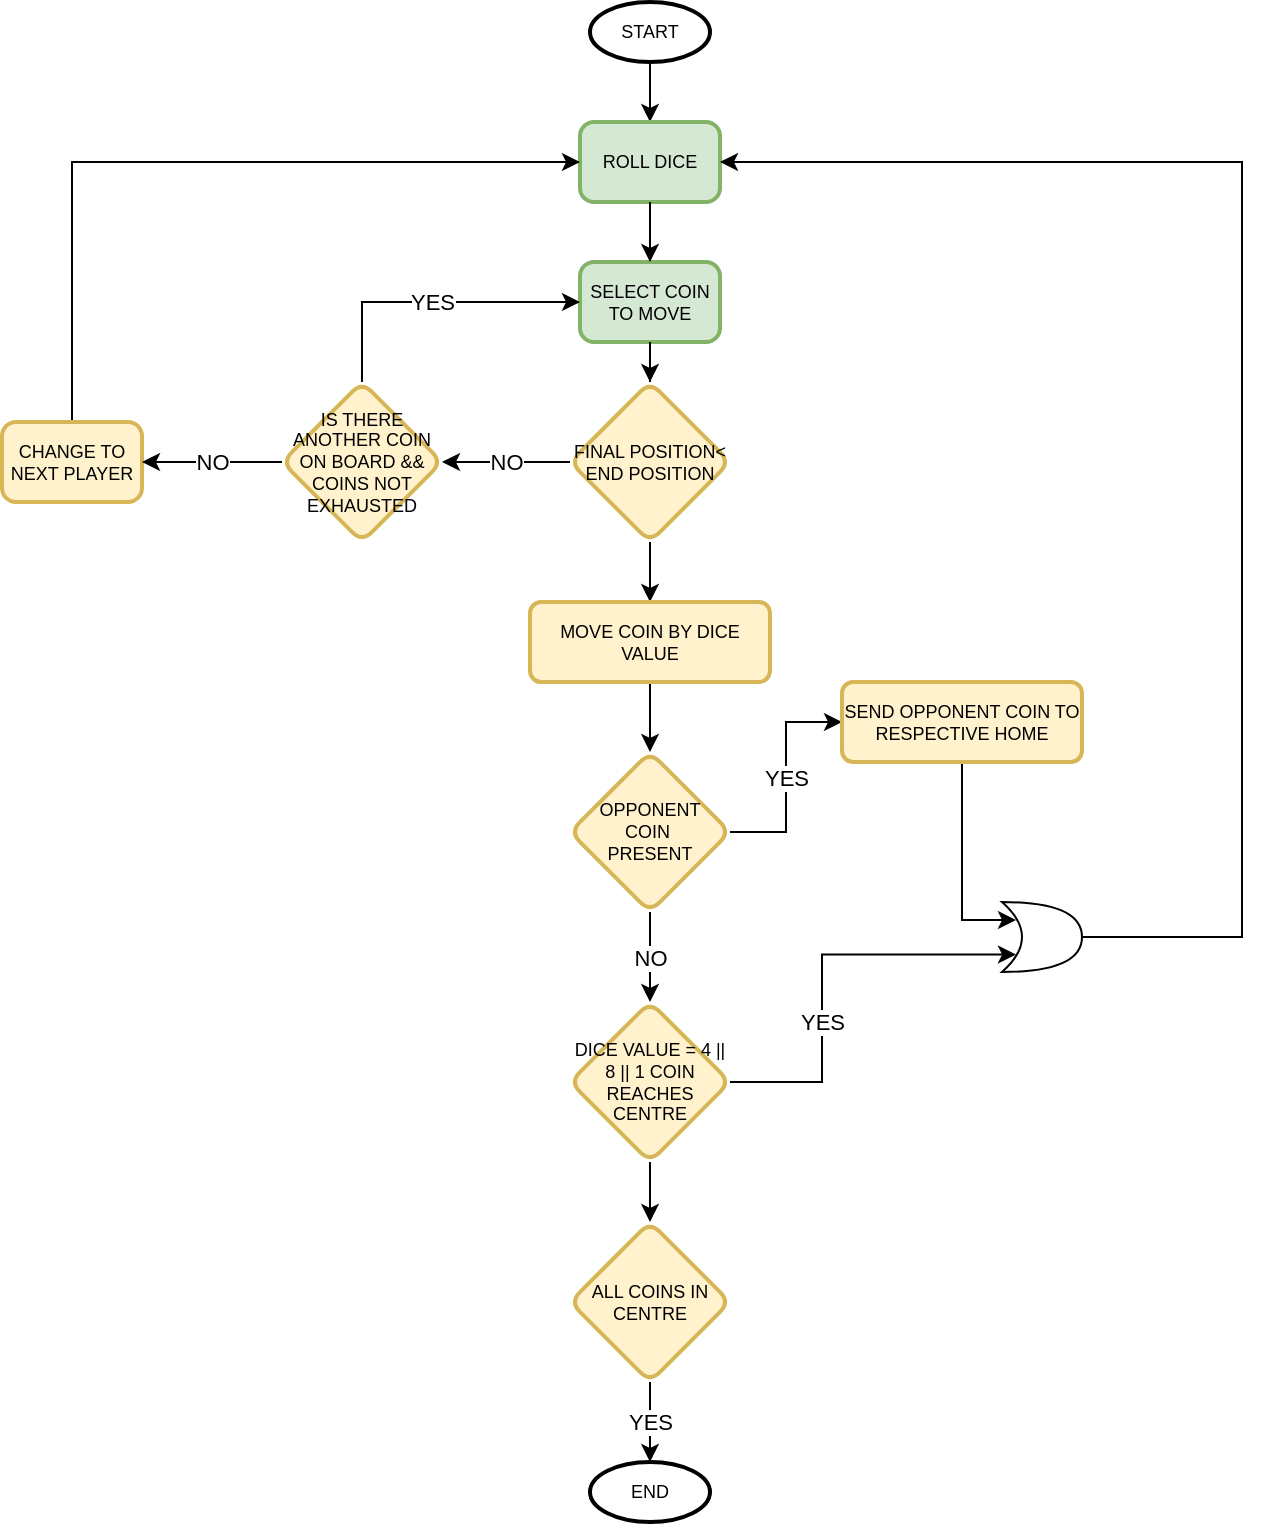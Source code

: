 <mxfile version="14.4.3" type="device"><diagram id="C5RBs43oDa-KdzZeNtuy" name="Page-1"><mxGraphModel dx="677" dy="391" grid="1" gridSize="10" guides="1" tooltips="1" connect="1" arrows="1" fold="1" page="1" pageScale="1" pageWidth="827" pageHeight="1169" math="0" shadow="0"><root><mxCell id="WIyWlLk6GJQsqaUBKTNV-0"/><mxCell id="WIyWlLk6GJQsqaUBKTNV-1" parent="WIyWlLk6GJQsqaUBKTNV-0"/><mxCell id="v7IBuRP4jfwQRJibFm8w-3" value="" style="edgeStyle=orthogonalEdgeStyle;rounded=0;orthogonalLoop=1;jettySize=auto;html=1;fontSize=9;" parent="WIyWlLk6GJQsqaUBKTNV-1" source="v7IBuRP4jfwQRJibFm8w-0" target="v7IBuRP4jfwQRJibFm8w-2" edge="1"><mxGeometry relative="1" as="geometry"/></mxCell><mxCell id="v7IBuRP4jfwQRJibFm8w-0" value="START" style="strokeWidth=2;html=1;shape=mxgraph.flowchart.start_1;whiteSpace=wrap;fontSize=9;" parent="WIyWlLk6GJQsqaUBKTNV-1" vertex="1"><mxGeometry x="464" y="70" width="60" height="30" as="geometry"/></mxCell><mxCell id="v7IBuRP4jfwQRJibFm8w-1" value="END" style="strokeWidth=2;html=1;shape=mxgraph.flowchart.start_1;whiteSpace=wrap;fontSize=9;" parent="WIyWlLk6GJQsqaUBKTNV-1" vertex="1"><mxGeometry x="464" y="800" width="60" height="30" as="geometry"/></mxCell><mxCell id="6S1ilpzGbHOXSXb2C_4W-1" style="edgeStyle=orthogonalEdgeStyle;rounded=0;orthogonalLoop=1;jettySize=auto;html=1;entryX=0.5;entryY=0;entryDx=0;entryDy=0;" edge="1" parent="WIyWlLk6GJQsqaUBKTNV-1" source="6S1ilpzGbHOXSXb2C_4W-4" target="6S1ilpzGbHOXSXb2C_4W-0"><mxGeometry relative="1" as="geometry"/></mxCell><mxCell id="v7IBuRP4jfwQRJibFm8w-2" value="ROLL DICE" style="rounded=1;whiteSpace=wrap;html=1;absoluteArcSize=1;arcSize=14;strokeWidth=2;fillColor=#d5e8d4;strokeColor=#82b366;fontSize=9;" parent="WIyWlLk6GJQsqaUBKTNV-1" vertex="1"><mxGeometry x="459" y="130" width="70" height="40" as="geometry"/></mxCell><mxCell id="6S1ilpzGbHOXSXb2C_4W-52" value="YES" style="edgeStyle=orthogonalEdgeStyle;rounded=0;orthogonalLoop=1;jettySize=auto;html=1;entryX=0.175;entryY=0.75;entryDx=0;entryDy=0;entryPerimeter=0;" edge="1" parent="WIyWlLk6GJQsqaUBKTNV-1" source="Oz2Su5A2mTlKZPIFgI4u-10" target="6S1ilpzGbHOXSXb2C_4W-56"><mxGeometry x="-0.265" relative="1" as="geometry"><mxPoint x="564" y="570" as="targetPoint"/><Array as="points"><mxPoint x="580" y="610"/><mxPoint x="580" y="546"/></Array><mxPoint as="offset"/></mxGeometry></mxCell><mxCell id="6S1ilpzGbHOXSXb2C_4W-55" value="" style="edgeStyle=orthogonalEdgeStyle;rounded=0;orthogonalLoop=1;jettySize=auto;html=1;" edge="1" parent="WIyWlLk6GJQsqaUBKTNV-1" source="Oz2Su5A2mTlKZPIFgI4u-10" target="6S1ilpzGbHOXSXb2C_4W-19"><mxGeometry relative="1" as="geometry"/></mxCell><mxCell id="Oz2Su5A2mTlKZPIFgI4u-10" value="DICE VALUE = 4 || 8 || 1 COIN REACHES CENTRE" style="rhombus;whiteSpace=wrap;html=1;rounded=1;strokeWidth=2;arcSize=14;fillColor=#fff2cc;strokeColor=#d6b656;fontSize=9;" parent="WIyWlLk6GJQsqaUBKTNV-1" vertex="1"><mxGeometry x="454" y="570" width="80" height="80" as="geometry"/></mxCell><mxCell id="6S1ilpzGbHOXSXb2C_4W-58" style="edgeStyle=orthogonalEdgeStyle;rounded=0;orthogonalLoop=1;jettySize=auto;html=1;entryX=0;entryY=0.5;entryDx=0;entryDy=0;" edge="1" parent="WIyWlLk6GJQsqaUBKTNV-1" source="Oz2Su5A2mTlKZPIFgI4u-15" target="v7IBuRP4jfwQRJibFm8w-2"><mxGeometry relative="1" as="geometry"><Array as="points"><mxPoint x="205" y="150"/></Array></mxGeometry></mxCell><mxCell id="Oz2Su5A2mTlKZPIFgI4u-15" value="CHANGE TO NEXT PLAYER" style="rounded=1;whiteSpace=wrap;html=1;absoluteArcSize=1;arcSize=14;strokeWidth=2;fillColor=#fff2cc;strokeColor=#d6b656;fontSize=9;" parent="WIyWlLk6GJQsqaUBKTNV-1" vertex="1"><mxGeometry x="170" y="280" width="70" height="40" as="geometry"/></mxCell><mxCell id="6S1ilpzGbHOXSXb2C_4W-14" value="" style="edgeStyle=orthogonalEdgeStyle;rounded=0;orthogonalLoop=1;jettySize=auto;html=1;" edge="1" parent="WIyWlLk6GJQsqaUBKTNV-1" source="6S1ilpzGbHOXSXb2C_4W-0" target="6S1ilpzGbHOXSXb2C_4W-13"><mxGeometry relative="1" as="geometry"/></mxCell><mxCell id="6S1ilpzGbHOXSXb2C_4W-0" value="MOVE COIN BY DICE VALUE" style="whiteSpace=wrap;html=1;rounded=1;fontSize=9;strokeColor=#d6b656;strokeWidth=2;fillColor=#fff2cc;arcSize=14;" vertex="1" parent="WIyWlLk6GJQsqaUBKTNV-1"><mxGeometry x="434" y="370" width="120" height="40" as="geometry"/></mxCell><mxCell id="6S1ilpzGbHOXSXb2C_4W-7" value="SELECT COIN TO MOVE" style="rounded=1;whiteSpace=wrap;html=1;absoluteArcSize=1;arcSize=14;strokeWidth=2;fillColor=#d5e8d4;strokeColor=#82b366;fontSize=9;" vertex="1" parent="WIyWlLk6GJQsqaUBKTNV-1"><mxGeometry x="459" y="200" width="70" height="40" as="geometry"/></mxCell><mxCell id="6S1ilpzGbHOXSXb2C_4W-8" style="edgeStyle=orthogonalEdgeStyle;rounded=0;orthogonalLoop=1;jettySize=auto;html=1;entryX=0.5;entryY=0;entryDx=0;entryDy=0;" edge="1" parent="WIyWlLk6GJQsqaUBKTNV-1" source="v7IBuRP4jfwQRJibFm8w-2" target="6S1ilpzGbHOXSXb2C_4W-7"><mxGeometry relative="1" as="geometry"><mxPoint x="494" y="170" as="sourcePoint"/><mxPoint x="494" y="310" as="targetPoint"/></mxGeometry></mxCell><mxCell id="6S1ilpzGbHOXSXb2C_4W-31" value="NO" style="edgeStyle=orthogonalEdgeStyle;rounded=0;orthogonalLoop=1;jettySize=auto;html=1;entryX=1;entryY=0.5;entryDx=0;entryDy=0;" edge="1" parent="WIyWlLk6GJQsqaUBKTNV-1" source="6S1ilpzGbHOXSXb2C_4W-4" target="6S1ilpzGbHOXSXb2C_4W-32"><mxGeometry relative="1" as="geometry"><mxPoint x="390" y="300" as="targetPoint"/></mxGeometry></mxCell><mxCell id="6S1ilpzGbHOXSXb2C_4W-4" value="FINAL POSITION&amp;lt; END POSITION" style="rhombus;whiteSpace=wrap;html=1;rounded=1;strokeColor=#d6b656;strokeWidth=2;fillColor=#fff2cc;arcSize=14;fontSize=9;" vertex="1" parent="WIyWlLk6GJQsqaUBKTNV-1"><mxGeometry x="454" y="260" width="80" height="80" as="geometry"/></mxCell><mxCell id="6S1ilpzGbHOXSXb2C_4W-9" style="edgeStyle=orthogonalEdgeStyle;rounded=0;orthogonalLoop=1;jettySize=auto;html=1;entryX=0.5;entryY=0;entryDx=0;entryDy=0;" edge="1" parent="WIyWlLk6GJQsqaUBKTNV-1" source="6S1ilpzGbHOXSXb2C_4W-7" target="6S1ilpzGbHOXSXb2C_4W-4"><mxGeometry relative="1" as="geometry"><mxPoint x="494" y="240" as="sourcePoint"/><mxPoint x="494" y="360" as="targetPoint"/></mxGeometry></mxCell><mxCell id="6S1ilpzGbHOXSXb2C_4W-16" value="YES" style="edgeStyle=orthogonalEdgeStyle;rounded=0;orthogonalLoop=1;jettySize=auto;html=1;" edge="1" parent="WIyWlLk6GJQsqaUBKTNV-1" source="6S1ilpzGbHOXSXb2C_4W-13" target="6S1ilpzGbHOXSXb2C_4W-15"><mxGeometry relative="1" as="geometry"/></mxCell><mxCell id="6S1ilpzGbHOXSXb2C_4W-53" value="NO" style="edgeStyle=orthogonalEdgeStyle;rounded=0;orthogonalLoop=1;jettySize=auto;html=1;" edge="1" parent="WIyWlLk6GJQsqaUBKTNV-1" source="6S1ilpzGbHOXSXb2C_4W-13" target="Oz2Su5A2mTlKZPIFgI4u-10"><mxGeometry relative="1" as="geometry"/></mxCell><mxCell id="6S1ilpzGbHOXSXb2C_4W-13" value="OPPONENT&lt;br&gt;COIN&amp;nbsp;&lt;br&gt;PRESENT" style="rhombus;whiteSpace=wrap;html=1;rounded=1;fontSize=9;strokeColor=#d6b656;strokeWidth=2;fillColor=#fff2cc;arcSize=14;" vertex="1" parent="WIyWlLk6GJQsqaUBKTNV-1"><mxGeometry x="454" y="445" width="80" height="80" as="geometry"/></mxCell><mxCell id="6S1ilpzGbHOXSXb2C_4W-21" value="YES" style="edgeStyle=orthogonalEdgeStyle;rounded=0;orthogonalLoop=1;jettySize=auto;html=1;entryX=0.5;entryY=0;entryDx=0;entryDy=0;entryPerimeter=0;" edge="1" parent="WIyWlLk6GJQsqaUBKTNV-1" source="6S1ilpzGbHOXSXb2C_4W-19" target="v7IBuRP4jfwQRJibFm8w-1"><mxGeometry relative="1" as="geometry"/></mxCell><mxCell id="6S1ilpzGbHOXSXb2C_4W-19" value="ALL COINS IN CENTRE" style="rhombus;whiteSpace=wrap;html=1;rounded=1;fontSize=9;strokeColor=#d6b656;strokeWidth=2;fillColor=#fff2cc;arcSize=14;" vertex="1" parent="WIyWlLk6GJQsqaUBKTNV-1"><mxGeometry x="454" y="680" width="80" height="80" as="geometry"/></mxCell><mxCell id="6S1ilpzGbHOXSXb2C_4W-33" value="YES" style="edgeStyle=orthogonalEdgeStyle;rounded=0;orthogonalLoop=1;jettySize=auto;html=1;entryX=0;entryY=0.5;entryDx=0;entryDy=0;" edge="1" parent="WIyWlLk6GJQsqaUBKTNV-1" source="6S1ilpzGbHOXSXb2C_4W-32" target="6S1ilpzGbHOXSXb2C_4W-7"><mxGeometry relative="1" as="geometry"><Array as="points"><mxPoint x="350" y="220"/></Array></mxGeometry></mxCell><mxCell id="6S1ilpzGbHOXSXb2C_4W-46" value="NO" style="edgeStyle=orthogonalEdgeStyle;rounded=0;orthogonalLoop=1;jettySize=auto;html=1;entryX=1;entryY=0.5;entryDx=0;entryDy=0;" edge="1" parent="WIyWlLk6GJQsqaUBKTNV-1" source="6S1ilpzGbHOXSXb2C_4W-32" target="Oz2Su5A2mTlKZPIFgI4u-15"><mxGeometry relative="1" as="geometry"/></mxCell><mxCell id="6S1ilpzGbHOXSXb2C_4W-32" value="IS THERE ANOTHER COIN ON BOARD &amp;amp;&amp;amp; COINS NOT EXHAUSTED" style="rhombus;whiteSpace=wrap;html=1;rounded=1;strokeColor=#d6b656;strokeWidth=2;fillColor=#fff2cc;arcSize=14;fontSize=9;" vertex="1" parent="WIyWlLk6GJQsqaUBKTNV-1"><mxGeometry x="310" y="260" width="80" height="80" as="geometry"/></mxCell><mxCell id="6S1ilpzGbHOXSXb2C_4W-59" style="edgeStyle=orthogonalEdgeStyle;rounded=0;orthogonalLoop=1;jettySize=auto;html=1;entryX=0.175;entryY=0.25;entryDx=0;entryDy=0;entryPerimeter=0;" edge="1" parent="WIyWlLk6GJQsqaUBKTNV-1" source="6S1ilpzGbHOXSXb2C_4W-15" target="6S1ilpzGbHOXSXb2C_4W-56"><mxGeometry relative="1" as="geometry"><Array as="points"><mxPoint x="650" y="529"/><mxPoint x="677" y="529"/></Array></mxGeometry></mxCell><mxCell id="6S1ilpzGbHOXSXb2C_4W-15" value="SEND OPPONENT COIN TO RESPECTIVE HOME" style="whiteSpace=wrap;html=1;rounded=1;fontSize=9;strokeColor=#d6b656;strokeWidth=2;fillColor=#fff2cc;arcSize=14;" vertex="1" parent="WIyWlLk6GJQsqaUBKTNV-1"><mxGeometry x="590" y="410" width="120" height="40" as="geometry"/></mxCell><mxCell id="6S1ilpzGbHOXSXb2C_4W-54" style="edgeStyle=orthogonalEdgeStyle;rounded=0;orthogonalLoop=1;jettySize=auto;html=1;entryX=1;entryY=0.5;entryDx=0;entryDy=0;exitX=1;exitY=0.5;exitDx=0;exitDy=0;exitPerimeter=0;" edge="1" parent="WIyWlLk6GJQsqaUBKTNV-1" source="6S1ilpzGbHOXSXb2C_4W-56" target="v7IBuRP4jfwQRJibFm8w-2"><mxGeometry relative="1" as="geometry"><mxPoint x="640" y="560" as="sourcePoint"/><Array as="points"><mxPoint x="790" y="538"/><mxPoint x="790" y="150"/></Array></mxGeometry></mxCell><mxCell id="6S1ilpzGbHOXSXb2C_4W-56" value="" style="shape=xor;whiteSpace=wrap;html=1;" vertex="1" parent="WIyWlLk6GJQsqaUBKTNV-1"><mxGeometry x="670" y="520" width="40" height="35" as="geometry"/></mxCell></root></mxGraphModel></diagram></mxfile>